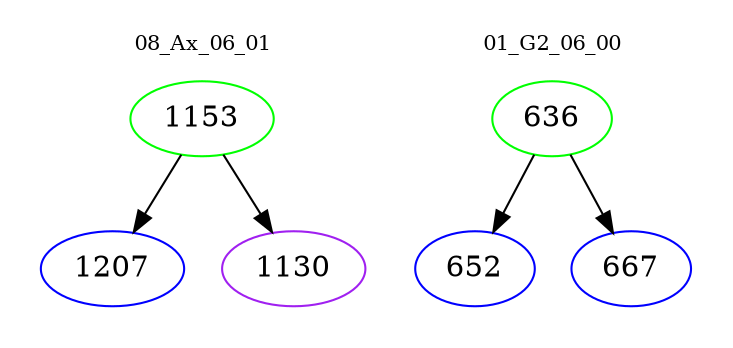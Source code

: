 digraph{
subgraph cluster_0 {
color = white
label = "08_Ax_06_01";
fontsize=10;
T0_1153 [label="1153", color="green"]
T0_1153 -> T0_1207 [color="black"]
T0_1207 [label="1207", color="blue"]
T0_1153 -> T0_1130 [color="black"]
T0_1130 [label="1130", color="purple"]
}
subgraph cluster_1 {
color = white
label = "01_G2_06_00";
fontsize=10;
T1_636 [label="636", color="green"]
T1_636 -> T1_652 [color="black"]
T1_652 [label="652", color="blue"]
T1_636 -> T1_667 [color="black"]
T1_667 [label="667", color="blue"]
}
}
